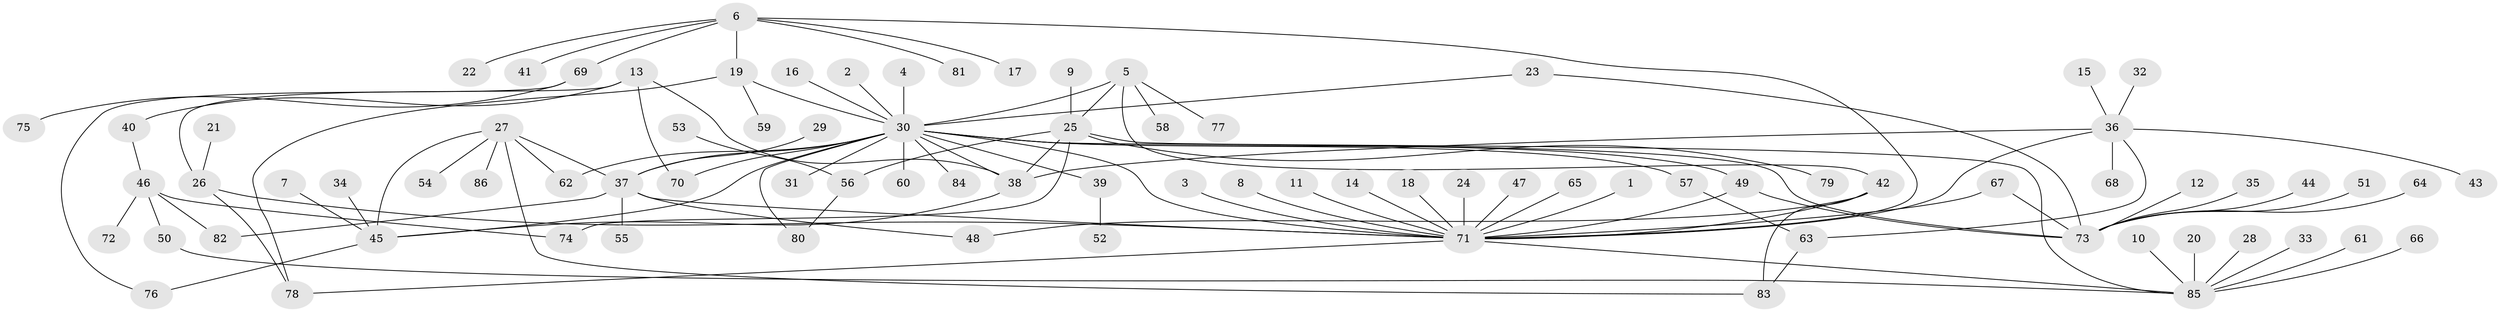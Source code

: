 // original degree distribution, {22: 0.00819672131147541, 21: 0.00819672131147541, 8: 0.02459016393442623, 7: 0.01639344262295082, 5: 0.040983606557377046, 1: 0.5901639344262295, 2: 0.16393442622950818, 3: 0.07377049180327869, 12: 0.00819672131147541, 9: 0.00819672131147541, 10: 0.00819672131147541, 4: 0.040983606557377046, 6: 0.00819672131147541}
// Generated by graph-tools (version 1.1) at 2025/36/03/04/25 23:36:56]
// undirected, 86 vertices, 111 edges
graph export_dot {
  node [color=gray90,style=filled];
  1;
  2;
  3;
  4;
  5;
  6;
  7;
  8;
  9;
  10;
  11;
  12;
  13;
  14;
  15;
  16;
  17;
  18;
  19;
  20;
  21;
  22;
  23;
  24;
  25;
  26;
  27;
  28;
  29;
  30;
  31;
  32;
  33;
  34;
  35;
  36;
  37;
  38;
  39;
  40;
  41;
  42;
  43;
  44;
  45;
  46;
  47;
  48;
  49;
  50;
  51;
  52;
  53;
  54;
  55;
  56;
  57;
  58;
  59;
  60;
  61;
  62;
  63;
  64;
  65;
  66;
  67;
  68;
  69;
  70;
  71;
  72;
  73;
  74;
  75;
  76;
  77;
  78;
  79;
  80;
  81;
  82;
  83;
  84;
  85;
  86;
  1 -- 71 [weight=1.0];
  2 -- 30 [weight=1.0];
  3 -- 71 [weight=1.0];
  4 -- 30 [weight=1.0];
  5 -- 25 [weight=1.0];
  5 -- 30 [weight=1.0];
  5 -- 42 [weight=1.0];
  5 -- 58 [weight=1.0];
  5 -- 77 [weight=1.0];
  6 -- 17 [weight=1.0];
  6 -- 19 [weight=1.0];
  6 -- 22 [weight=1.0];
  6 -- 41 [weight=1.0];
  6 -- 69 [weight=1.0];
  6 -- 71 [weight=1.0];
  6 -- 81 [weight=1.0];
  7 -- 45 [weight=1.0];
  8 -- 71 [weight=1.0];
  9 -- 25 [weight=1.0];
  10 -- 85 [weight=1.0];
  11 -- 71 [weight=1.0];
  12 -- 73 [weight=1.0];
  13 -- 26 [weight=1.0];
  13 -- 38 [weight=1.0];
  13 -- 40 [weight=1.0];
  13 -- 70 [weight=1.0];
  14 -- 71 [weight=1.0];
  15 -- 36 [weight=1.0];
  16 -- 30 [weight=1.0];
  18 -- 71 [weight=1.0];
  19 -- 30 [weight=1.0];
  19 -- 59 [weight=1.0];
  19 -- 78 [weight=1.0];
  20 -- 85 [weight=1.0];
  21 -- 26 [weight=1.0];
  23 -- 30 [weight=1.0];
  23 -- 73 [weight=1.0];
  24 -- 71 [weight=1.0];
  25 -- 38 [weight=1.0];
  25 -- 56 [weight=1.0];
  25 -- 74 [weight=1.0];
  25 -- 79 [weight=1.0];
  25 -- 85 [weight=1.0];
  26 -- 71 [weight=1.0];
  26 -- 78 [weight=1.0];
  27 -- 37 [weight=1.0];
  27 -- 45 [weight=1.0];
  27 -- 54 [weight=1.0];
  27 -- 62 [weight=1.0];
  27 -- 83 [weight=1.0];
  27 -- 86 [weight=1.0];
  28 -- 85 [weight=1.0];
  29 -- 37 [weight=1.0];
  30 -- 31 [weight=1.0];
  30 -- 37 [weight=1.0];
  30 -- 38 [weight=1.0];
  30 -- 39 [weight=1.0];
  30 -- 45 [weight=1.0];
  30 -- 49 [weight=1.0];
  30 -- 57 [weight=1.0];
  30 -- 60 [weight=1.0];
  30 -- 62 [weight=1.0];
  30 -- 70 [weight=1.0];
  30 -- 71 [weight=1.0];
  30 -- 73 [weight=1.0];
  30 -- 80 [weight=1.0];
  30 -- 84 [weight=1.0];
  32 -- 36 [weight=1.0];
  33 -- 85 [weight=1.0];
  34 -- 45 [weight=1.0];
  35 -- 73 [weight=1.0];
  36 -- 38 [weight=2.0];
  36 -- 43 [weight=1.0];
  36 -- 63 [weight=1.0];
  36 -- 68 [weight=1.0];
  36 -- 71 [weight=1.0];
  37 -- 48 [weight=1.0];
  37 -- 55 [weight=1.0];
  37 -- 71 [weight=1.0];
  37 -- 82 [weight=1.0];
  38 -- 45 [weight=1.0];
  39 -- 52 [weight=1.0];
  40 -- 46 [weight=1.0];
  42 -- 48 [weight=1.0];
  42 -- 71 [weight=1.0];
  42 -- 83 [weight=1.0];
  44 -- 73 [weight=1.0];
  45 -- 76 [weight=1.0];
  46 -- 50 [weight=1.0];
  46 -- 72 [weight=1.0];
  46 -- 74 [weight=1.0];
  46 -- 82 [weight=1.0];
  47 -- 71 [weight=1.0];
  49 -- 71 [weight=1.0];
  49 -- 73 [weight=1.0];
  50 -- 85 [weight=1.0];
  51 -- 73 [weight=1.0];
  53 -- 56 [weight=1.0];
  56 -- 80 [weight=1.0];
  57 -- 63 [weight=1.0];
  61 -- 85 [weight=1.0];
  63 -- 83 [weight=1.0];
  64 -- 73 [weight=1.0];
  65 -- 71 [weight=1.0];
  66 -- 85 [weight=1.0];
  67 -- 71 [weight=1.0];
  67 -- 73 [weight=1.0];
  69 -- 75 [weight=1.0];
  69 -- 76 [weight=1.0];
  71 -- 78 [weight=1.0];
  71 -- 85 [weight=1.0];
}
